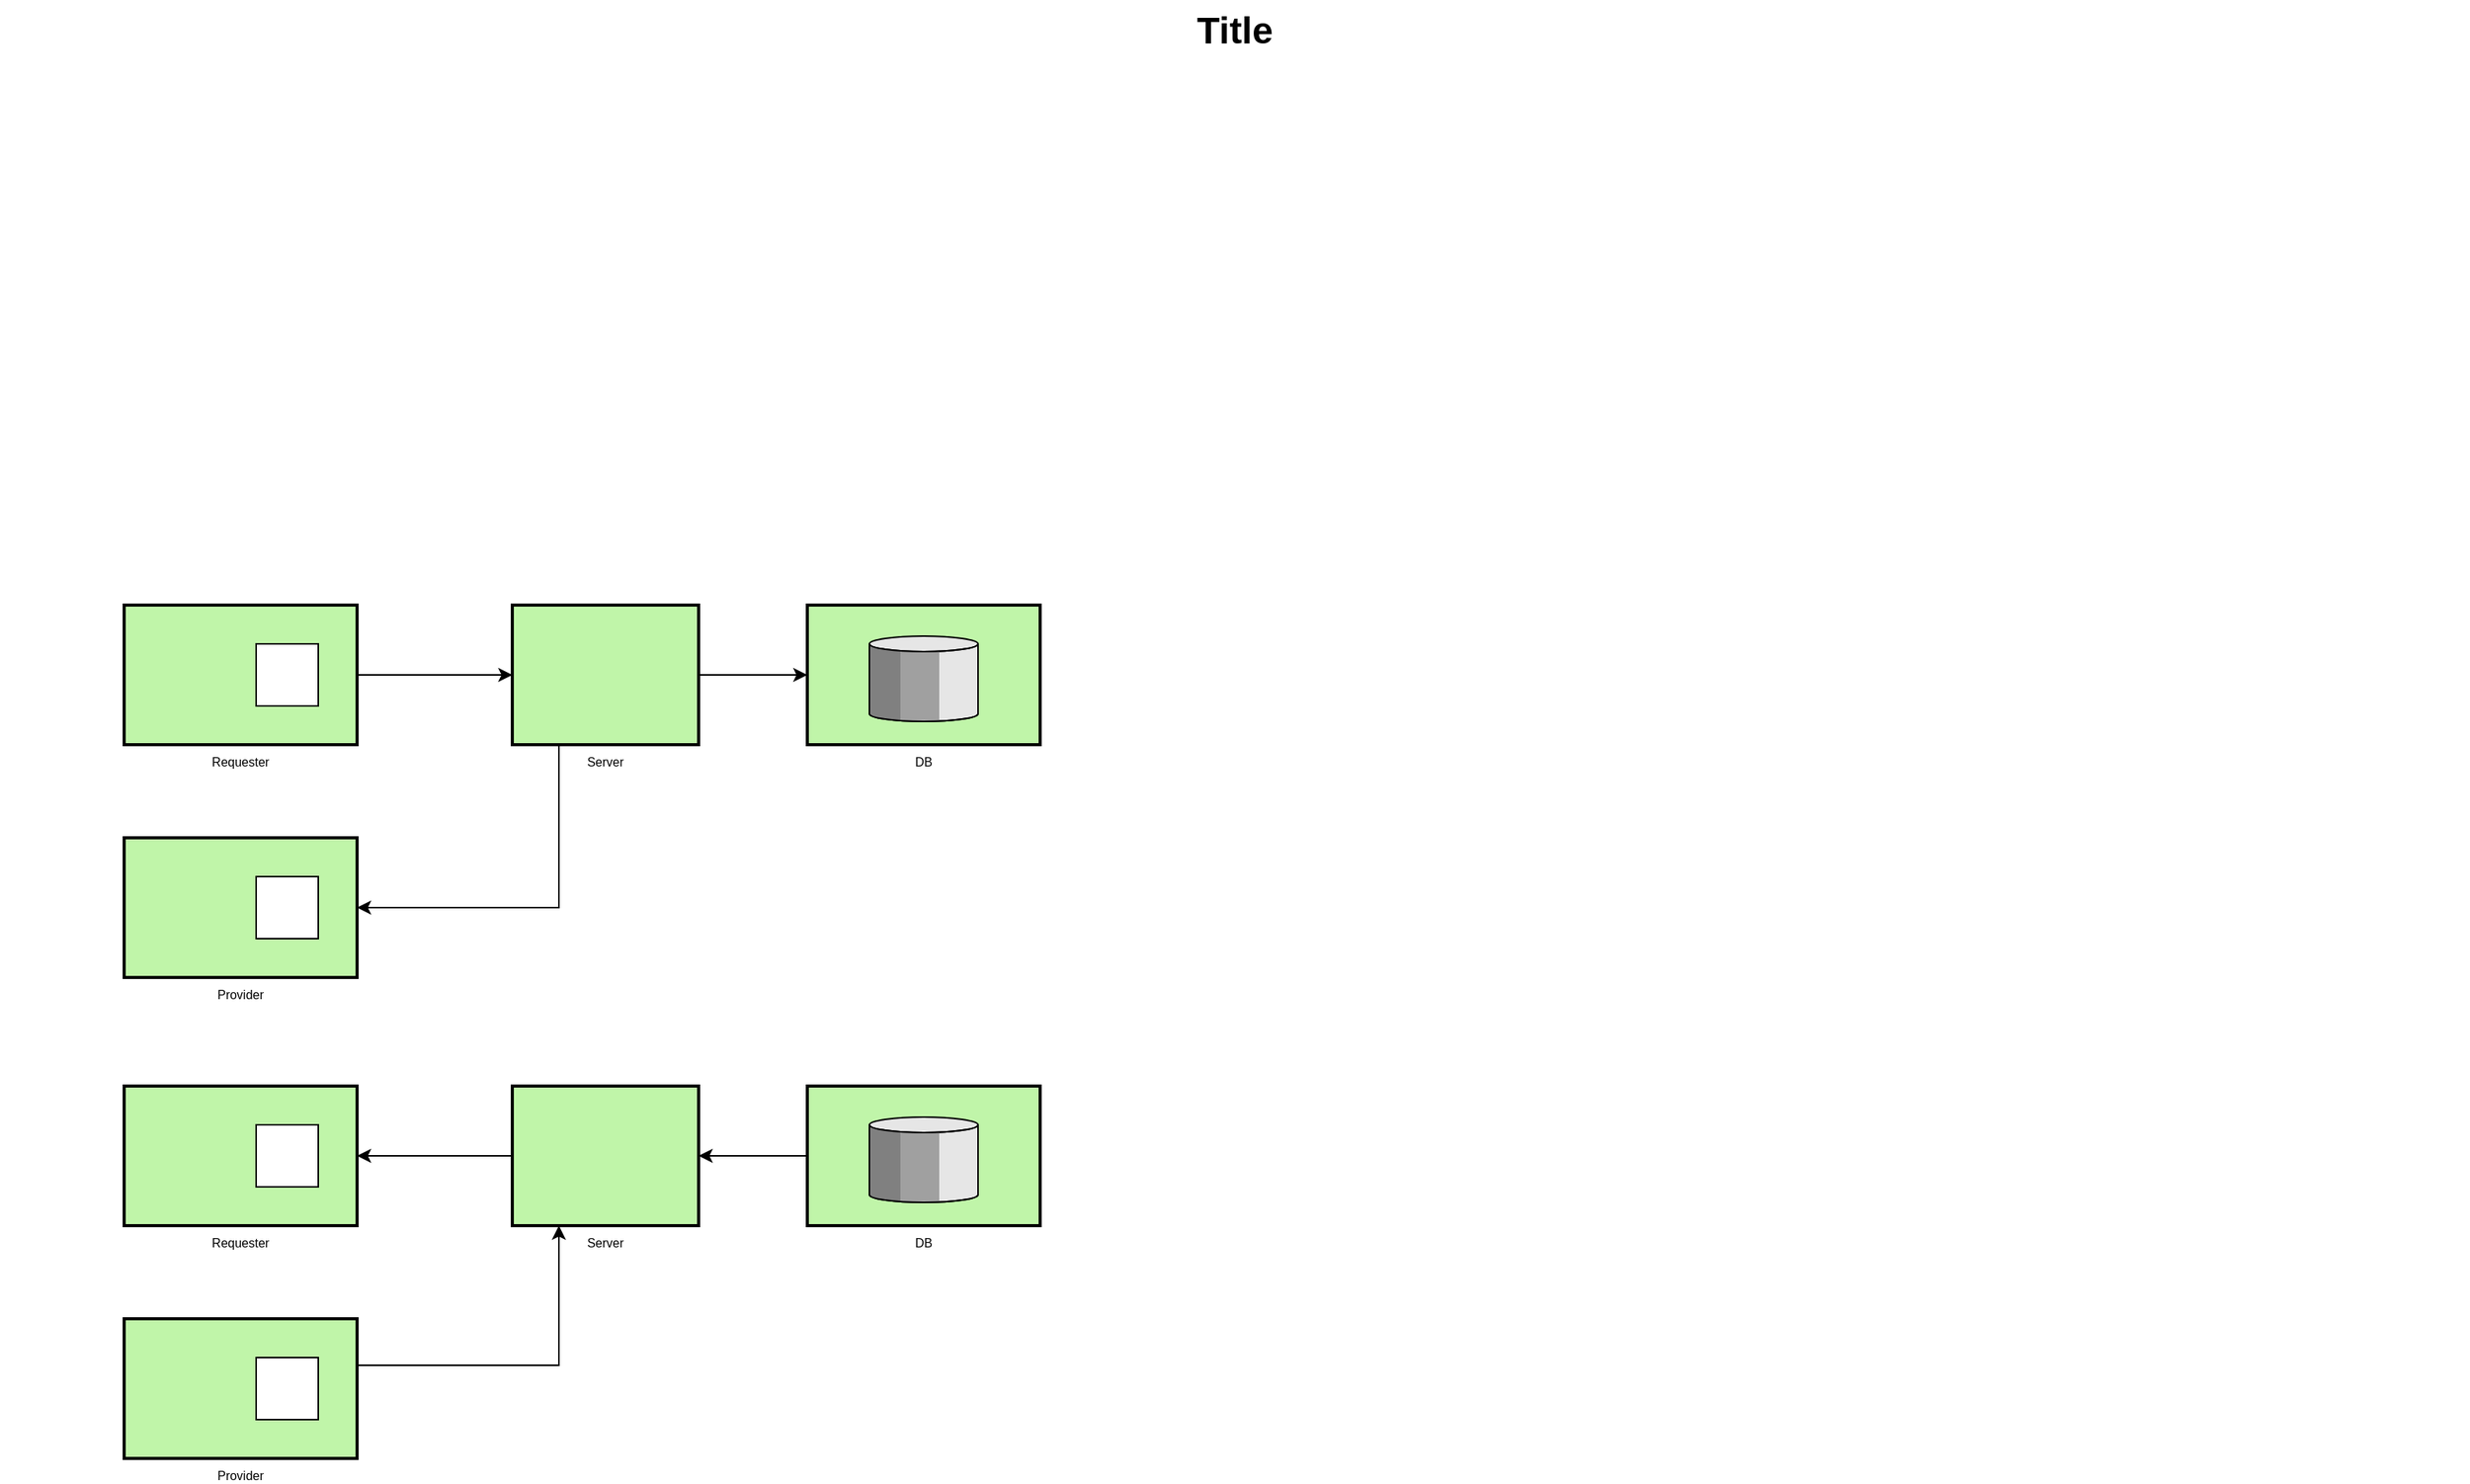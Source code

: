 <mxfile version="20.8.18" type="github">
  <diagram name="General Flow" id="74b105a0-9070-1c63-61bc-23e55f88626e">
    <mxGraphModel dx="737" dy="351" grid="1" gridSize="10" guides="1" tooltips="1" connect="1" arrows="1" fold="1" page="1" pageScale="1.5" pageWidth="1169" pageHeight="826" background="none" math="0" shadow="0">
      <root>
        <mxCell id="0" style=";html=1;" />
        <mxCell id="1" style=";html=1;" parent="0" />
        <mxCell id="10b056a9c633e61c-30" value="Title" style="text;strokeColor=none;fillColor=none;html=1;fontSize=24;fontStyle=1;verticalAlign=middle;align=center;" parent="1" vertex="1">
          <mxGeometry x="80" y="40" width="1590" height="40" as="geometry" />
        </mxCell>
        <mxCell id="_7sG-E6vDP2OpQRu1kbX-9" style="edgeStyle=none;rounded=0;orthogonalLoop=1;jettySize=auto;html=1;entryX=0;entryY=0.5;entryDx=0;entryDy=0;" edge="1" parent="1" source="_7sG-E6vDP2OpQRu1kbX-1" target="_7sG-E6vDP2OpQRu1kbX-6">
          <mxGeometry relative="1" as="geometry" />
        </mxCell>
        <mxCell id="_7sG-E6vDP2OpQRu1kbX-1" value="Requester" style="strokeWidth=2;dashed=0;align=center;fontSize=8;shape=rect;verticalLabelPosition=bottom;verticalAlign=top;fillColor=#c0f5a9;" vertex="1" parent="1">
          <mxGeometry x="160" y="430" width="150" height="90" as="geometry" />
        </mxCell>
        <mxCell id="_7sG-E6vDP2OpQRu1kbX-2" value="" style="strokeWidth=1;dashed=0;align=center;fontSize=8;shape=rect;" vertex="1" parent="_7sG-E6vDP2OpQRu1kbX-1">
          <mxGeometry x="85" y="25" width="40" height="40" as="geometry" />
        </mxCell>
        <mxCell id="_7sG-E6vDP2OpQRu1kbX-3" value="Provider" style="strokeWidth=2;dashed=0;align=center;fontSize=8;shape=rect;verticalLabelPosition=bottom;verticalAlign=top;fillColor=#c0f5a9;" vertex="1" parent="1">
          <mxGeometry x="160" y="580" width="150" height="90" as="geometry" />
        </mxCell>
        <mxCell id="_7sG-E6vDP2OpQRu1kbX-4" value="" style="strokeWidth=1;dashed=0;align=center;fontSize=8;shape=rect;" vertex="1" parent="_7sG-E6vDP2OpQRu1kbX-3">
          <mxGeometry x="85" y="25" width="40" height="40" as="geometry" />
        </mxCell>
        <mxCell id="_7sG-E6vDP2OpQRu1kbX-8" style="edgeStyle=none;rounded=0;orthogonalLoop=1;jettySize=auto;html=1;entryX=0;entryY=0.5;entryDx=0;entryDy=0;entryPerimeter=0;" edge="1" parent="1" source="_7sG-E6vDP2OpQRu1kbX-6" target="_7sG-E6vDP2OpQRu1kbX-7">
          <mxGeometry relative="1" as="geometry" />
        </mxCell>
        <mxCell id="_7sG-E6vDP2OpQRu1kbX-11" style="edgeStyle=elbowEdgeStyle;rounded=0;orthogonalLoop=1;jettySize=auto;html=1;entryX=1;entryY=0.5;entryDx=0;entryDy=0;elbow=vertical;exitX=0.25;exitY=1;exitDx=0;exitDy=0;" edge="1" parent="1" source="_7sG-E6vDP2OpQRu1kbX-6" target="_7sG-E6vDP2OpQRu1kbX-3">
          <mxGeometry relative="1" as="geometry">
            <mxPoint x="450" y="530" as="sourcePoint" />
            <Array as="points">
              <mxPoint x="380" y="625" />
            </Array>
          </mxGeometry>
        </mxCell>
        <mxCell id="_7sG-E6vDP2OpQRu1kbX-6" value="Server" style="strokeWidth=2;dashed=0;align=center;fontSize=8;shape=rect;fillColor=#c0f5a9;verticalLabelPosition=bottom;verticalAlign=top;" vertex="1" parent="1">
          <mxGeometry x="410" y="430" width="120" height="90" as="geometry" />
        </mxCell>
        <mxCell id="_7sG-E6vDP2OpQRu1kbX-7" value="DB" style="strokeWidth=2;outlineConnect=0;dashed=0;align=center;fontSize=8;verticalLabelPosition=bottom;verticalAlign=top;shape=mxgraph.eip.message_store;fillColor=#c0f5a9" vertex="1" parent="1">
          <mxGeometry x="600" y="430" width="150" height="90" as="geometry" />
        </mxCell>
        <mxCell id="_7sG-E6vDP2OpQRu1kbX-13" value="Requester" style="strokeWidth=2;dashed=0;align=center;fontSize=8;shape=rect;verticalLabelPosition=bottom;verticalAlign=top;fillColor=#c0f5a9;" vertex="1" parent="1">
          <mxGeometry x="160" y="740" width="150" height="90" as="geometry" />
        </mxCell>
        <mxCell id="_7sG-E6vDP2OpQRu1kbX-14" value="" style="strokeWidth=1;dashed=0;align=center;fontSize=8;shape=rect;" vertex="1" parent="_7sG-E6vDP2OpQRu1kbX-13">
          <mxGeometry x="85" y="25" width="40" height="40" as="geometry" />
        </mxCell>
        <mxCell id="_7sG-E6vDP2OpQRu1kbX-23" style="edgeStyle=elbowEdgeStyle;rounded=0;orthogonalLoop=1;jettySize=auto;elbow=vertical;html=1;entryX=0.25;entryY=1;entryDx=0;entryDy=0;" edge="1" parent="1" source="_7sG-E6vDP2OpQRu1kbX-15" target="_7sG-E6vDP2OpQRu1kbX-19">
          <mxGeometry relative="1" as="geometry">
            <mxPoint x="480" y="930" as="targetPoint" />
            <Array as="points">
              <mxPoint x="450" y="920" />
            </Array>
          </mxGeometry>
        </mxCell>
        <mxCell id="_7sG-E6vDP2OpQRu1kbX-15" value="Provider" style="strokeWidth=2;dashed=0;align=center;fontSize=8;shape=rect;verticalLabelPosition=bottom;verticalAlign=top;fillColor=#c0f5a9;" vertex="1" parent="1">
          <mxGeometry x="160" y="890" width="150" height="90" as="geometry" />
        </mxCell>
        <mxCell id="_7sG-E6vDP2OpQRu1kbX-16" value="" style="strokeWidth=1;dashed=0;align=center;fontSize=8;shape=rect;" vertex="1" parent="_7sG-E6vDP2OpQRu1kbX-15">
          <mxGeometry x="85" y="25" width="40" height="40" as="geometry" />
        </mxCell>
        <mxCell id="_7sG-E6vDP2OpQRu1kbX-24" style="edgeStyle=elbowEdgeStyle;rounded=0;orthogonalLoop=1;jettySize=auto;elbow=vertical;html=1;entryX=1;entryY=0.5;entryDx=0;entryDy=0;" edge="1" parent="1" source="_7sG-E6vDP2OpQRu1kbX-19" target="_7sG-E6vDP2OpQRu1kbX-13">
          <mxGeometry relative="1" as="geometry" />
        </mxCell>
        <mxCell id="_7sG-E6vDP2OpQRu1kbX-19" value="Server" style="strokeWidth=2;dashed=0;align=center;fontSize=8;shape=rect;fillColor=#c0f5a9;verticalLabelPosition=bottom;verticalAlign=top;" vertex="1" parent="1">
          <mxGeometry x="410" y="740" width="120" height="90" as="geometry" />
        </mxCell>
        <mxCell id="_7sG-E6vDP2OpQRu1kbX-25" style="edgeStyle=elbowEdgeStyle;rounded=0;orthogonalLoop=1;jettySize=auto;elbow=vertical;html=1;entryX=1;entryY=0.5;entryDx=0;entryDy=0;" edge="1" parent="1" source="_7sG-E6vDP2OpQRu1kbX-20" target="_7sG-E6vDP2OpQRu1kbX-19">
          <mxGeometry relative="1" as="geometry" />
        </mxCell>
        <mxCell id="_7sG-E6vDP2OpQRu1kbX-20" value="DB" style="strokeWidth=2;outlineConnect=0;dashed=0;align=center;fontSize=8;verticalLabelPosition=bottom;verticalAlign=top;shape=mxgraph.eip.message_store;fillColor=#c0f5a9" vertex="1" parent="1">
          <mxGeometry x="600" y="740" width="150" height="90" as="geometry" />
        </mxCell>
      </root>
    </mxGraphModel>
  </diagram>
</mxfile>
